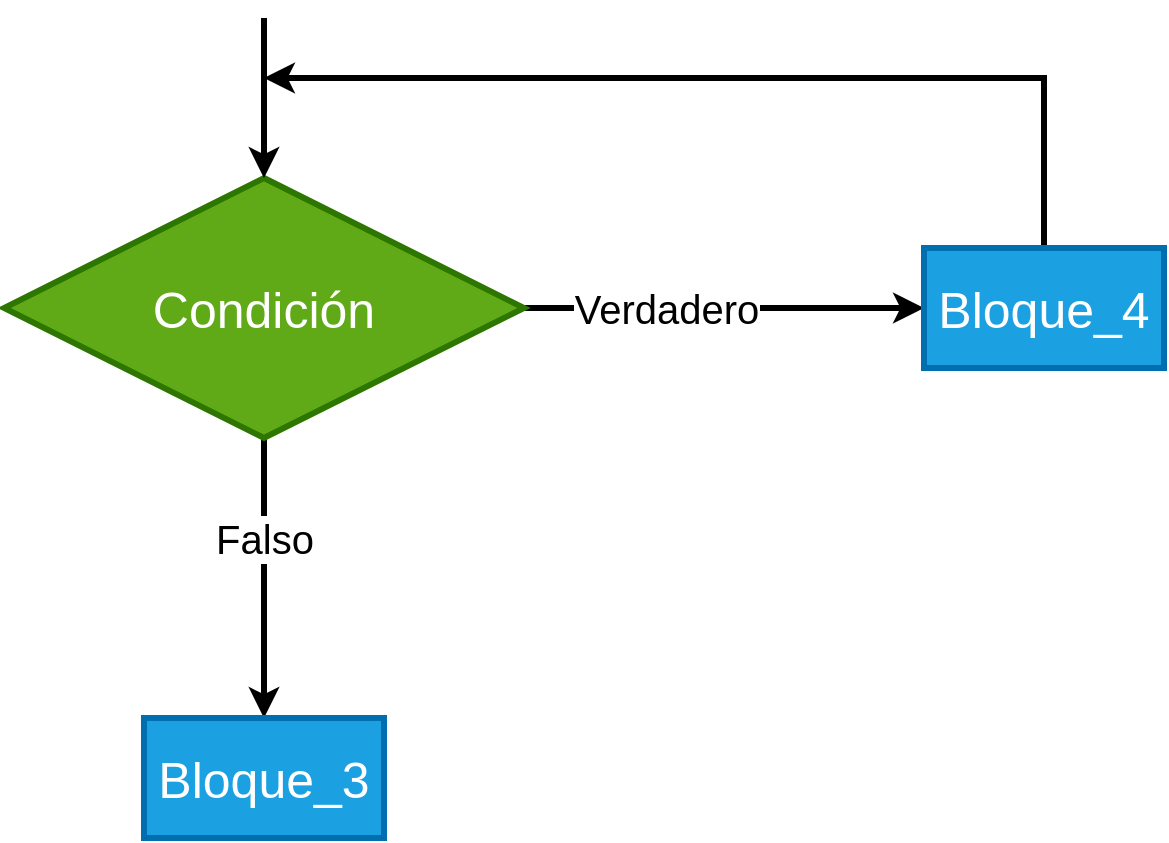 <mxfile version="21.6.6" type="device">
  <diagram name="Página-1" id="Xa78uboNvgGHjvVbnvwz">
    <mxGraphModel dx="1035" dy="614" grid="1" gridSize="10" guides="1" tooltips="1" connect="1" arrows="1" fold="1" page="1" pageScale="1" pageWidth="827" pageHeight="1169" math="0" shadow="0">
      <root>
        <mxCell id="0" />
        <mxCell id="1" parent="0" />
        <mxCell id="eYWvCYiTG9ZviLroBCJb-6" value="" style="edgeStyle=orthogonalEdgeStyle;rounded=0;orthogonalLoop=1;jettySize=auto;html=1;strokeWidth=3;" edge="1" parent="1" source="eYWvCYiTG9ZviLroBCJb-1" target="eYWvCYiTG9ZviLroBCJb-4">
          <mxGeometry relative="1" as="geometry">
            <Array as="points">
              <mxPoint x="270" y="240" />
              <mxPoint x="270" y="240" />
            </Array>
          </mxGeometry>
        </mxCell>
        <mxCell id="eYWvCYiTG9ZviLroBCJb-11" value="&lt;font style=&quot;font-size: 20px;&quot;&gt;Falso&lt;/font&gt;" style="edgeLabel;html=1;align=center;verticalAlign=middle;resizable=0;points=[];" vertex="1" connectable="0" parent="eYWvCYiTG9ZviLroBCJb-6">
          <mxGeometry x="-0.504" y="1" relative="1" as="geometry">
            <mxPoint x="-1" y="15" as="offset" />
          </mxGeometry>
        </mxCell>
        <mxCell id="eYWvCYiTG9ZviLroBCJb-7" value="" style="edgeStyle=orthogonalEdgeStyle;rounded=0;orthogonalLoop=1;jettySize=auto;html=1;strokeWidth=3;" edge="1" parent="1" source="eYWvCYiTG9ZviLroBCJb-1" target="eYWvCYiTG9ZviLroBCJb-3">
          <mxGeometry relative="1" as="geometry">
            <Array as="points">
              <mxPoint x="600" y="165" />
            </Array>
          </mxGeometry>
        </mxCell>
        <mxCell id="eYWvCYiTG9ZviLroBCJb-10" value="&lt;font style=&quot;font-size: 20px;&quot;&gt;Verdadero&lt;/font&gt;" style="edgeLabel;html=1;align=center;verticalAlign=middle;resizable=0;points=[];" vertex="1" connectable="0" parent="eYWvCYiTG9ZviLroBCJb-7">
          <mxGeometry x="-0.296" relative="1" as="geometry">
            <mxPoint as="offset" />
          </mxGeometry>
        </mxCell>
        <mxCell id="eYWvCYiTG9ZviLroBCJb-1" value="Condición" style="rhombus;whiteSpace=wrap;html=1;fillColor=#60a917;fontColor=#ffffff;strokeColor=#2D7600;strokeWidth=3;fontSize=25;" vertex="1" parent="1">
          <mxGeometry x="140" y="100" width="260" height="130" as="geometry" />
        </mxCell>
        <mxCell id="eYWvCYiTG9ZviLroBCJb-16" style="edgeStyle=orthogonalEdgeStyle;rounded=0;orthogonalLoop=1;jettySize=auto;html=1;strokeWidth=3;" edge="1" parent="1" source="eYWvCYiTG9ZviLroBCJb-3">
          <mxGeometry relative="1" as="geometry">
            <mxPoint x="270" y="50" as="targetPoint" />
            <Array as="points">
              <mxPoint x="660" y="50" />
            </Array>
          </mxGeometry>
        </mxCell>
        <mxCell id="eYWvCYiTG9ZviLroBCJb-3" value="Bloque_4" style="rounded=0;whiteSpace=wrap;html=1;fillColor=#1ba1e2;strokeColor=#006EAF;fontColor=#ffffff;strokeWidth=3;fontSize=25;" vertex="1" parent="1">
          <mxGeometry x="600" y="135" width="120" height="60" as="geometry" />
        </mxCell>
        <mxCell id="eYWvCYiTG9ZviLroBCJb-4" value="Bloque_3" style="rounded=0;whiteSpace=wrap;html=1;fillColor=#1ba1e2;strokeColor=#006EAF;fontColor=#ffffff;strokeWidth=3;fontSize=25;" vertex="1" parent="1">
          <mxGeometry x="210" y="370" width="120" height="60" as="geometry" />
        </mxCell>
        <mxCell id="eYWvCYiTG9ZviLroBCJb-5" value="" style="endArrow=classic;html=1;rounded=0;fontSize=11;strokeWidth=3;entryX=0.5;entryY=0;entryDx=0;entryDy=0;" edge="1" parent="1" target="eYWvCYiTG9ZviLroBCJb-1">
          <mxGeometry width="50" height="50" relative="1" as="geometry">
            <mxPoint x="270" y="20" as="sourcePoint" />
            <mxPoint x="440" y="250" as="targetPoint" />
          </mxGeometry>
        </mxCell>
      </root>
    </mxGraphModel>
  </diagram>
</mxfile>
